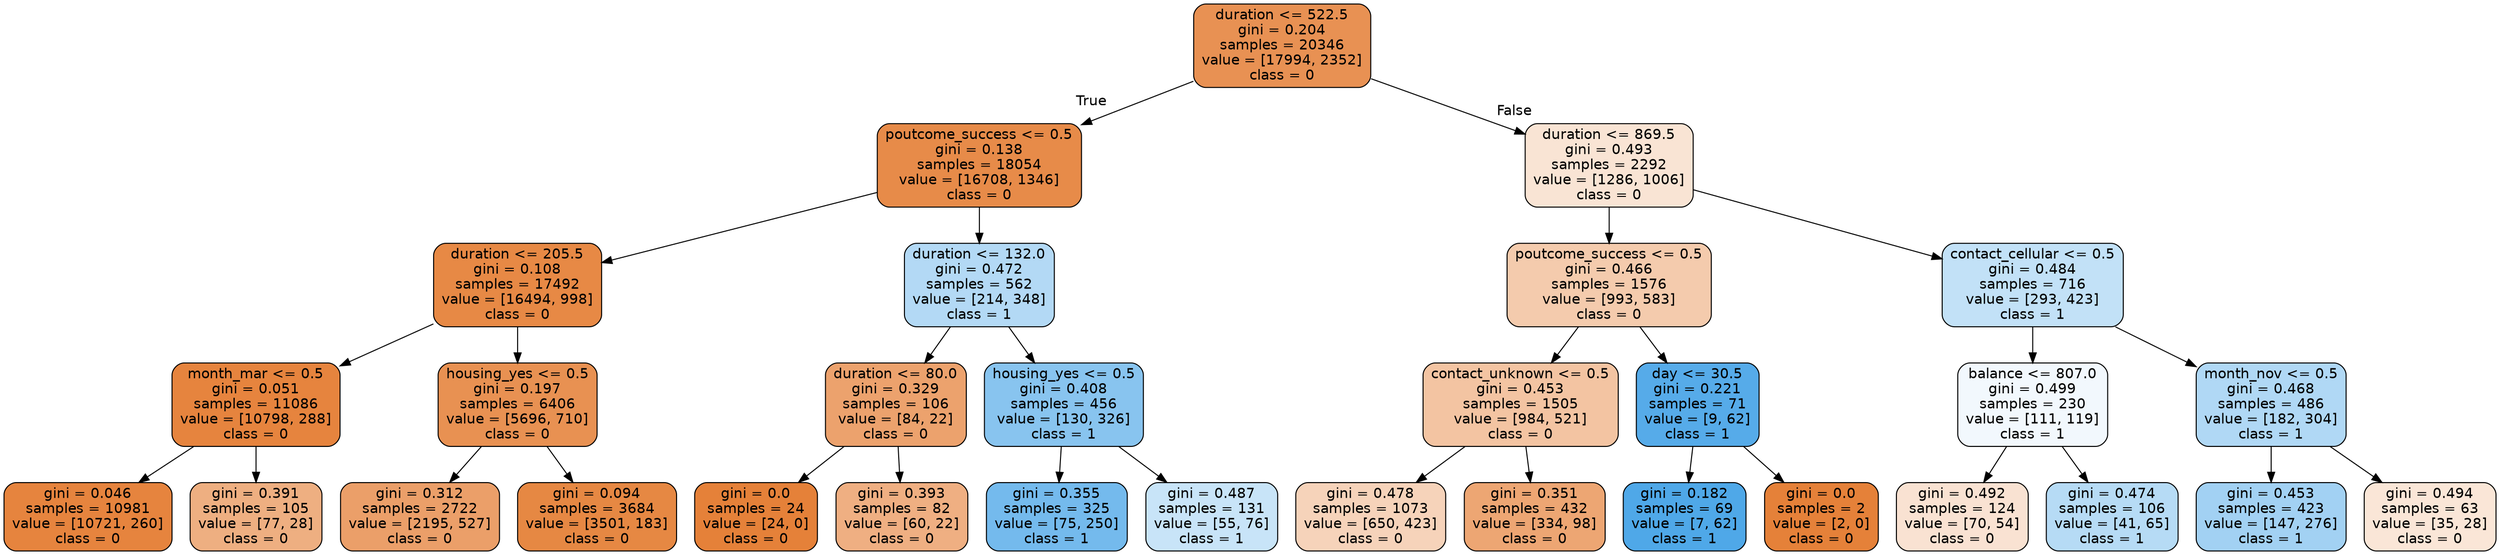 digraph Tree {
node [shape=box, style="filled, rounded", color="black", fontname="helvetica"] ;
edge [fontname="helvetica"] ;
0 [label="duration <= 522.5\ngini = 0.204\nsamples = 20346\nvalue = [17994, 2352]\nclass = 0", fillcolor="#e89153"] ;
1 [label="poutcome_success <= 0.5\ngini = 0.138\nsamples = 18054\nvalue = [16708, 1346]\nclass = 0", fillcolor="#e78b49"] ;
0 -> 1 [labeldistance=2.5, labelangle=45, headlabel="True"] ;
2 [label="duration <= 205.5\ngini = 0.108\nsamples = 17492\nvalue = [16494, 998]\nclass = 0", fillcolor="#e78945"] ;
1 -> 2 ;
3 [label="month_mar <= 0.5\ngini = 0.051\nsamples = 11086\nvalue = [10798, 288]\nclass = 0", fillcolor="#e6843e"] ;
2 -> 3 ;
4 [label="gini = 0.046\nsamples = 10981\nvalue = [10721, 260]\nclass = 0", fillcolor="#e6843e"] ;
3 -> 4 ;
5 [label="gini = 0.391\nsamples = 105\nvalue = [77, 28]\nclass = 0", fillcolor="#eeaf81"] ;
3 -> 5 ;
6 [label="housing_yes <= 0.5\ngini = 0.197\nsamples = 6406\nvalue = [5696, 710]\nclass = 0", fillcolor="#e89152"] ;
2 -> 6 ;
7 [label="gini = 0.312\nsamples = 2722\nvalue = [2195, 527]\nclass = 0", fillcolor="#eb9f69"] ;
6 -> 7 ;
8 [label="gini = 0.094\nsamples = 3684\nvalue = [3501, 183]\nclass = 0", fillcolor="#e68843"] ;
6 -> 8 ;
9 [label="duration <= 132.0\ngini = 0.472\nsamples = 562\nvalue = [214, 348]\nclass = 1", fillcolor="#b3d9f5"] ;
1 -> 9 ;
10 [label="duration <= 80.0\ngini = 0.329\nsamples = 106\nvalue = [84, 22]\nclass = 0", fillcolor="#eca26d"] ;
9 -> 10 ;
11 [label="gini = 0.0\nsamples = 24\nvalue = [24, 0]\nclass = 0", fillcolor="#e58139"] ;
10 -> 11 ;
12 [label="gini = 0.393\nsamples = 82\nvalue = [60, 22]\nclass = 0", fillcolor="#efaf82"] ;
10 -> 12 ;
13 [label="housing_yes <= 0.5\ngini = 0.408\nsamples = 456\nvalue = [130, 326]\nclass = 1", fillcolor="#88c4ef"] ;
9 -> 13 ;
14 [label="gini = 0.355\nsamples = 325\nvalue = [75, 250]\nclass = 1", fillcolor="#74baed"] ;
13 -> 14 ;
15 [label="gini = 0.487\nsamples = 131\nvalue = [55, 76]\nclass = 1", fillcolor="#c8e4f8"] ;
13 -> 15 ;
16 [label="duration <= 869.5\ngini = 0.493\nsamples = 2292\nvalue = [1286, 1006]\nclass = 0", fillcolor="#f9e4d4"] ;
0 -> 16 [labeldistance=2.5, labelangle=-45, headlabel="False"] ;
17 [label="poutcome_success <= 0.5\ngini = 0.466\nsamples = 1576\nvalue = [993, 583]\nclass = 0", fillcolor="#f4cbad"] ;
16 -> 17 ;
18 [label="contact_unknown <= 0.5\ngini = 0.453\nsamples = 1505\nvalue = [984, 521]\nclass = 0", fillcolor="#f3c4a2"] ;
17 -> 18 ;
19 [label="gini = 0.478\nsamples = 1073\nvalue = [650, 423]\nclass = 0", fillcolor="#f6d3ba"] ;
18 -> 19 ;
20 [label="gini = 0.351\nsamples = 432\nvalue = [334, 98]\nclass = 0", fillcolor="#eda673"] ;
18 -> 20 ;
21 [label="day <= 30.5\ngini = 0.221\nsamples = 71\nvalue = [9, 62]\nclass = 1", fillcolor="#56abe9"] ;
17 -> 21 ;
22 [label="gini = 0.182\nsamples = 69\nvalue = [7, 62]\nclass = 1", fillcolor="#4fa8e8"] ;
21 -> 22 ;
23 [label="gini = 0.0\nsamples = 2\nvalue = [2, 0]\nclass = 0", fillcolor="#e58139"] ;
21 -> 23 ;
24 [label="contact_cellular <= 0.5\ngini = 0.484\nsamples = 716\nvalue = [293, 423]\nclass = 1", fillcolor="#c2e1f7"] ;
16 -> 24 ;
25 [label="balance <= 807.0\ngini = 0.499\nsamples = 230\nvalue = [111, 119]\nclass = 1", fillcolor="#f2f8fd"] ;
24 -> 25 ;
26 [label="gini = 0.492\nsamples = 124\nvalue = [70, 54]\nclass = 0", fillcolor="#f9e2d2"] ;
25 -> 26 ;
27 [label="gini = 0.474\nsamples = 106\nvalue = [41, 65]\nclass = 1", fillcolor="#b6dbf5"] ;
25 -> 27 ;
28 [label="month_nov <= 0.5\ngini = 0.468\nsamples = 486\nvalue = [182, 304]\nclass = 1", fillcolor="#b0d8f5"] ;
24 -> 28 ;
29 [label="gini = 0.453\nsamples = 423\nvalue = [147, 276]\nclass = 1", fillcolor="#a2d1f3"] ;
28 -> 29 ;
30 [label="gini = 0.494\nsamples = 63\nvalue = [35, 28]\nclass = 0", fillcolor="#fae6d7"] ;
28 -> 30 ;
}